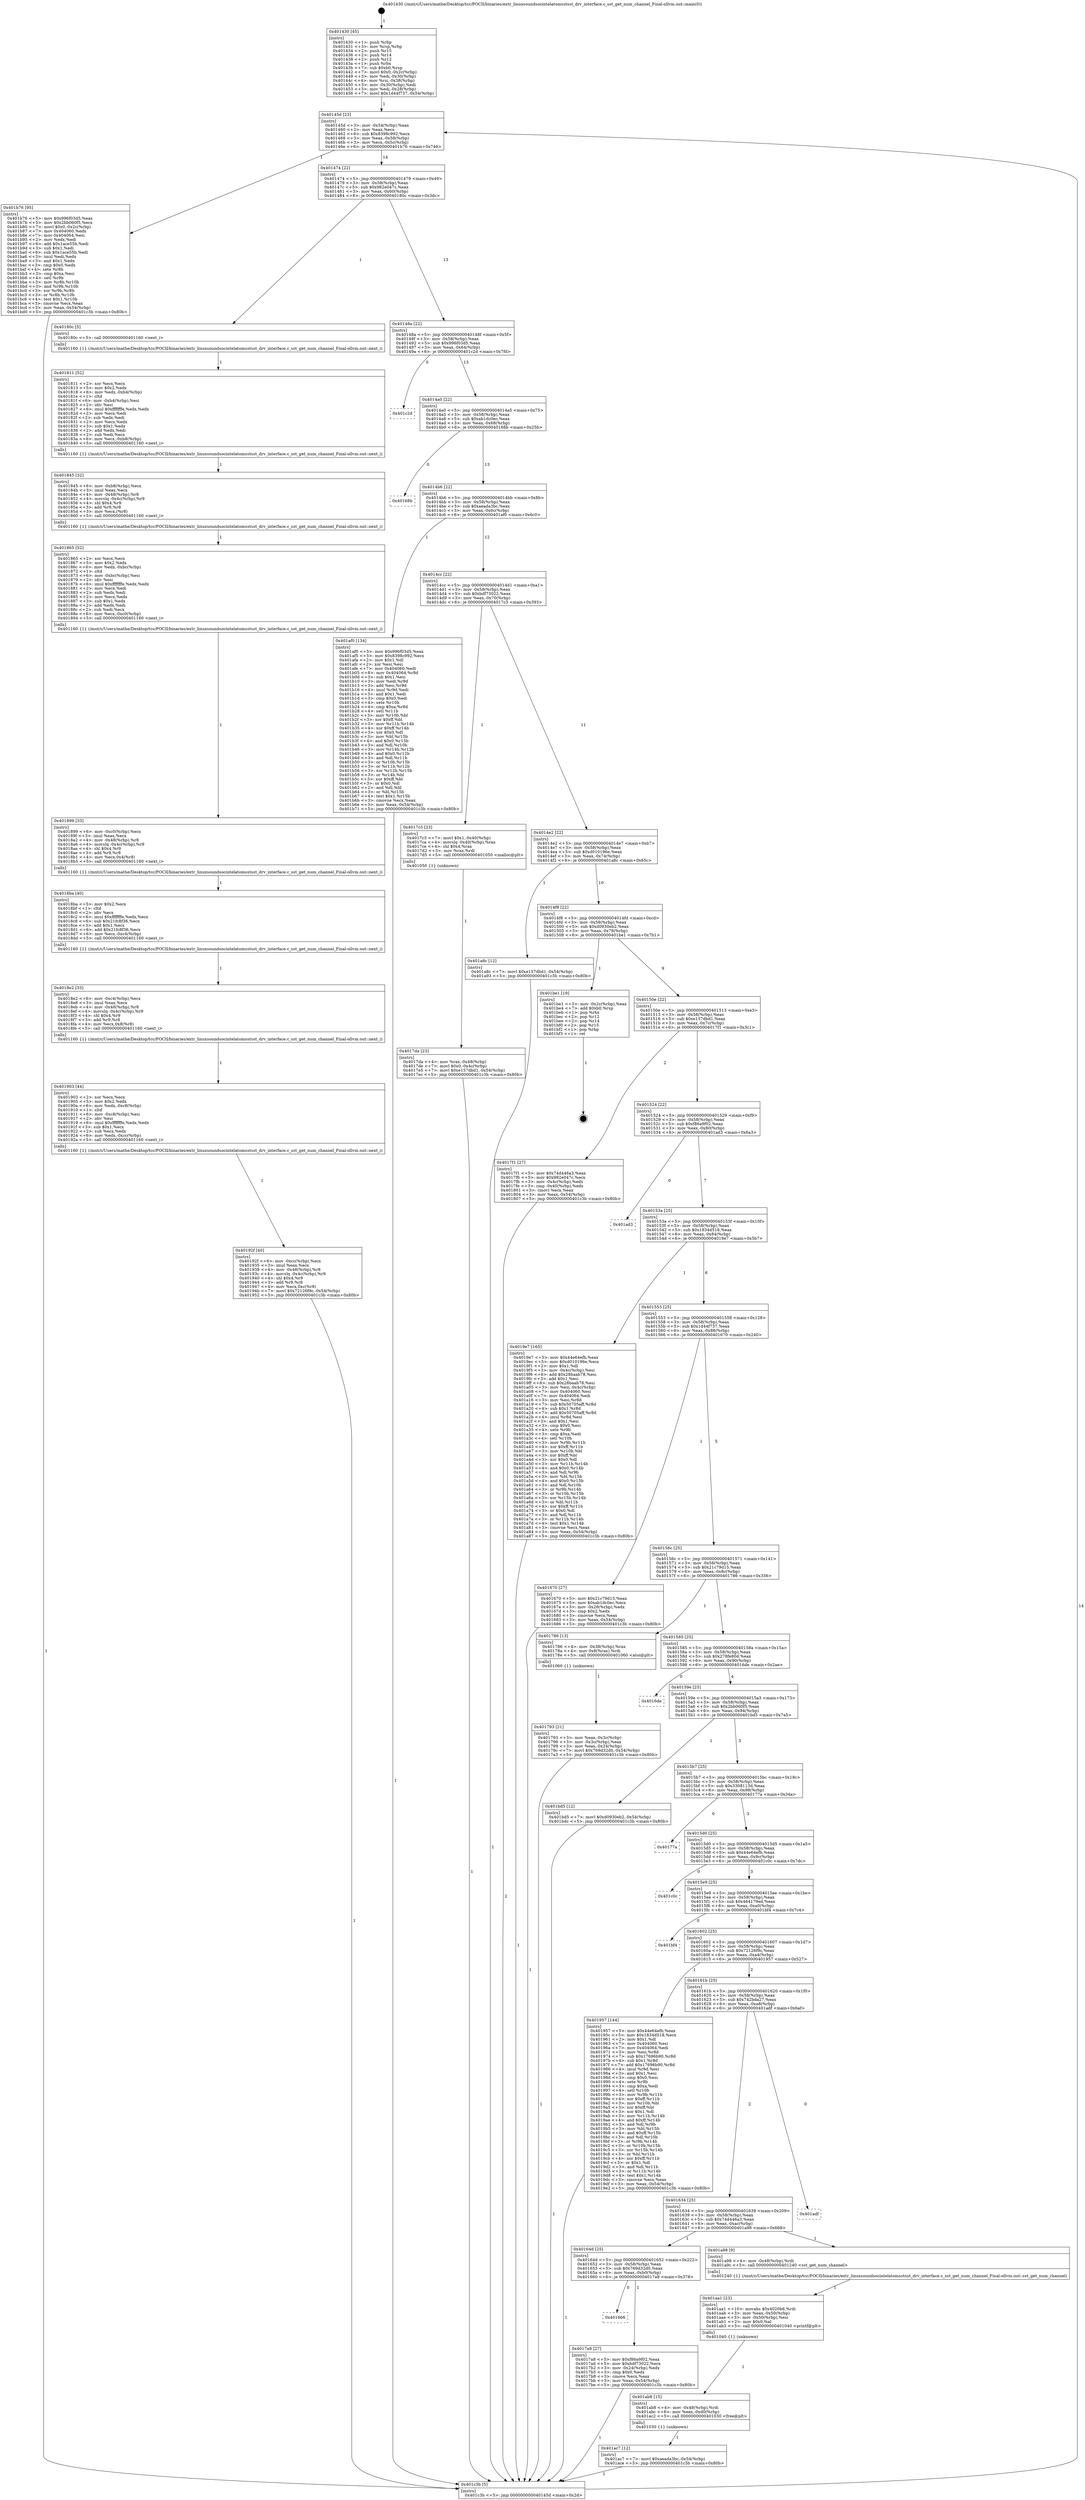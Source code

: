 digraph "0x401430" {
  label = "0x401430 (/mnt/c/Users/mathe/Desktop/tcc/POCII/binaries/extr_linuxsoundsocintelatomsstsst_drv_interface.c_sst_get_num_channel_Final-ollvm.out::main(0))"
  labelloc = "t"
  node[shape=record]

  Entry [label="",width=0.3,height=0.3,shape=circle,fillcolor=black,style=filled]
  "0x40145d" [label="{
     0x40145d [23]\l
     | [instrs]\l
     &nbsp;&nbsp;0x40145d \<+3\>: mov -0x54(%rbp),%eax\l
     &nbsp;&nbsp;0x401460 \<+2\>: mov %eax,%ecx\l
     &nbsp;&nbsp;0x401462 \<+6\>: sub $0x8398c992,%ecx\l
     &nbsp;&nbsp;0x401468 \<+3\>: mov %eax,-0x58(%rbp)\l
     &nbsp;&nbsp;0x40146b \<+3\>: mov %ecx,-0x5c(%rbp)\l
     &nbsp;&nbsp;0x40146e \<+6\>: je 0000000000401b76 \<main+0x746\>\l
  }"]
  "0x401b76" [label="{
     0x401b76 [95]\l
     | [instrs]\l
     &nbsp;&nbsp;0x401b76 \<+5\>: mov $0x996f03d5,%eax\l
     &nbsp;&nbsp;0x401b7b \<+5\>: mov $0x2bb060f5,%ecx\l
     &nbsp;&nbsp;0x401b80 \<+7\>: movl $0x0,-0x2c(%rbp)\l
     &nbsp;&nbsp;0x401b87 \<+7\>: mov 0x404060,%edx\l
     &nbsp;&nbsp;0x401b8e \<+7\>: mov 0x404064,%esi\l
     &nbsp;&nbsp;0x401b95 \<+2\>: mov %edx,%edi\l
     &nbsp;&nbsp;0x401b97 \<+6\>: add $0x1ace55b,%edi\l
     &nbsp;&nbsp;0x401b9d \<+3\>: sub $0x1,%edi\l
     &nbsp;&nbsp;0x401ba0 \<+6\>: sub $0x1ace55b,%edi\l
     &nbsp;&nbsp;0x401ba6 \<+3\>: imul %edi,%edx\l
     &nbsp;&nbsp;0x401ba9 \<+3\>: and $0x1,%edx\l
     &nbsp;&nbsp;0x401bac \<+3\>: cmp $0x0,%edx\l
     &nbsp;&nbsp;0x401baf \<+4\>: sete %r8b\l
     &nbsp;&nbsp;0x401bb3 \<+3\>: cmp $0xa,%esi\l
     &nbsp;&nbsp;0x401bb6 \<+4\>: setl %r9b\l
     &nbsp;&nbsp;0x401bba \<+3\>: mov %r8b,%r10b\l
     &nbsp;&nbsp;0x401bbd \<+3\>: and %r9b,%r10b\l
     &nbsp;&nbsp;0x401bc0 \<+3\>: xor %r9b,%r8b\l
     &nbsp;&nbsp;0x401bc3 \<+3\>: or %r8b,%r10b\l
     &nbsp;&nbsp;0x401bc6 \<+4\>: test $0x1,%r10b\l
     &nbsp;&nbsp;0x401bca \<+3\>: cmovne %ecx,%eax\l
     &nbsp;&nbsp;0x401bcd \<+3\>: mov %eax,-0x54(%rbp)\l
     &nbsp;&nbsp;0x401bd0 \<+5\>: jmp 0000000000401c3b \<main+0x80b\>\l
  }"]
  "0x401474" [label="{
     0x401474 [22]\l
     | [instrs]\l
     &nbsp;&nbsp;0x401474 \<+5\>: jmp 0000000000401479 \<main+0x49\>\l
     &nbsp;&nbsp;0x401479 \<+3\>: mov -0x58(%rbp),%eax\l
     &nbsp;&nbsp;0x40147c \<+5\>: sub $0x982e047c,%eax\l
     &nbsp;&nbsp;0x401481 \<+3\>: mov %eax,-0x60(%rbp)\l
     &nbsp;&nbsp;0x401484 \<+6\>: je 000000000040180c \<main+0x3dc\>\l
  }"]
  Exit [label="",width=0.3,height=0.3,shape=circle,fillcolor=black,style=filled,peripheries=2]
  "0x40180c" [label="{
     0x40180c [5]\l
     | [instrs]\l
     &nbsp;&nbsp;0x40180c \<+5\>: call 0000000000401160 \<next_i\>\l
     | [calls]\l
     &nbsp;&nbsp;0x401160 \{1\} (/mnt/c/Users/mathe/Desktop/tcc/POCII/binaries/extr_linuxsoundsocintelatomsstsst_drv_interface.c_sst_get_num_channel_Final-ollvm.out::next_i)\l
  }"]
  "0x40148a" [label="{
     0x40148a [22]\l
     | [instrs]\l
     &nbsp;&nbsp;0x40148a \<+5\>: jmp 000000000040148f \<main+0x5f\>\l
     &nbsp;&nbsp;0x40148f \<+3\>: mov -0x58(%rbp),%eax\l
     &nbsp;&nbsp;0x401492 \<+5\>: sub $0x996f03d5,%eax\l
     &nbsp;&nbsp;0x401497 \<+3\>: mov %eax,-0x64(%rbp)\l
     &nbsp;&nbsp;0x40149a \<+6\>: je 0000000000401c2d \<main+0x7fd\>\l
  }"]
  "0x401ac7" [label="{
     0x401ac7 [12]\l
     | [instrs]\l
     &nbsp;&nbsp;0x401ac7 \<+7\>: movl $0xaeada3bc,-0x54(%rbp)\l
     &nbsp;&nbsp;0x401ace \<+5\>: jmp 0000000000401c3b \<main+0x80b\>\l
  }"]
  "0x401c2d" [label="{
     0x401c2d\l
  }", style=dashed]
  "0x4014a0" [label="{
     0x4014a0 [22]\l
     | [instrs]\l
     &nbsp;&nbsp;0x4014a0 \<+5\>: jmp 00000000004014a5 \<main+0x75\>\l
     &nbsp;&nbsp;0x4014a5 \<+3\>: mov -0x58(%rbp),%eax\l
     &nbsp;&nbsp;0x4014a8 \<+5\>: sub $0xab1dc0ec,%eax\l
     &nbsp;&nbsp;0x4014ad \<+3\>: mov %eax,-0x68(%rbp)\l
     &nbsp;&nbsp;0x4014b0 \<+6\>: je 000000000040168b \<main+0x25b\>\l
  }"]
  "0x401ab8" [label="{
     0x401ab8 [15]\l
     | [instrs]\l
     &nbsp;&nbsp;0x401ab8 \<+4\>: mov -0x48(%rbp),%rdi\l
     &nbsp;&nbsp;0x401abc \<+6\>: mov %eax,-0xd0(%rbp)\l
     &nbsp;&nbsp;0x401ac2 \<+5\>: call 0000000000401030 \<free@plt\>\l
     | [calls]\l
     &nbsp;&nbsp;0x401030 \{1\} (unknown)\l
  }"]
  "0x40168b" [label="{
     0x40168b\l
  }", style=dashed]
  "0x4014b6" [label="{
     0x4014b6 [22]\l
     | [instrs]\l
     &nbsp;&nbsp;0x4014b6 \<+5\>: jmp 00000000004014bb \<main+0x8b\>\l
     &nbsp;&nbsp;0x4014bb \<+3\>: mov -0x58(%rbp),%eax\l
     &nbsp;&nbsp;0x4014be \<+5\>: sub $0xaeada3bc,%eax\l
     &nbsp;&nbsp;0x4014c3 \<+3\>: mov %eax,-0x6c(%rbp)\l
     &nbsp;&nbsp;0x4014c6 \<+6\>: je 0000000000401af0 \<main+0x6c0\>\l
  }"]
  "0x401aa1" [label="{
     0x401aa1 [23]\l
     | [instrs]\l
     &nbsp;&nbsp;0x401aa1 \<+10\>: movabs $0x4020b6,%rdi\l
     &nbsp;&nbsp;0x401aab \<+3\>: mov %eax,-0x50(%rbp)\l
     &nbsp;&nbsp;0x401aae \<+3\>: mov -0x50(%rbp),%esi\l
     &nbsp;&nbsp;0x401ab1 \<+2\>: mov $0x0,%al\l
     &nbsp;&nbsp;0x401ab3 \<+5\>: call 0000000000401040 \<printf@plt\>\l
     | [calls]\l
     &nbsp;&nbsp;0x401040 \{1\} (unknown)\l
  }"]
  "0x401af0" [label="{
     0x401af0 [134]\l
     | [instrs]\l
     &nbsp;&nbsp;0x401af0 \<+5\>: mov $0x996f03d5,%eax\l
     &nbsp;&nbsp;0x401af5 \<+5\>: mov $0x8398c992,%ecx\l
     &nbsp;&nbsp;0x401afa \<+2\>: mov $0x1,%dl\l
     &nbsp;&nbsp;0x401afc \<+2\>: xor %esi,%esi\l
     &nbsp;&nbsp;0x401afe \<+7\>: mov 0x404060,%edi\l
     &nbsp;&nbsp;0x401b05 \<+8\>: mov 0x404064,%r8d\l
     &nbsp;&nbsp;0x401b0d \<+3\>: sub $0x1,%esi\l
     &nbsp;&nbsp;0x401b10 \<+3\>: mov %edi,%r9d\l
     &nbsp;&nbsp;0x401b13 \<+3\>: add %esi,%r9d\l
     &nbsp;&nbsp;0x401b16 \<+4\>: imul %r9d,%edi\l
     &nbsp;&nbsp;0x401b1a \<+3\>: and $0x1,%edi\l
     &nbsp;&nbsp;0x401b1d \<+3\>: cmp $0x0,%edi\l
     &nbsp;&nbsp;0x401b20 \<+4\>: sete %r10b\l
     &nbsp;&nbsp;0x401b24 \<+4\>: cmp $0xa,%r8d\l
     &nbsp;&nbsp;0x401b28 \<+4\>: setl %r11b\l
     &nbsp;&nbsp;0x401b2c \<+3\>: mov %r10b,%bl\l
     &nbsp;&nbsp;0x401b2f \<+3\>: xor $0xff,%bl\l
     &nbsp;&nbsp;0x401b32 \<+3\>: mov %r11b,%r14b\l
     &nbsp;&nbsp;0x401b35 \<+4\>: xor $0xff,%r14b\l
     &nbsp;&nbsp;0x401b39 \<+3\>: xor $0x0,%dl\l
     &nbsp;&nbsp;0x401b3c \<+3\>: mov %bl,%r15b\l
     &nbsp;&nbsp;0x401b3f \<+4\>: and $0x0,%r15b\l
     &nbsp;&nbsp;0x401b43 \<+3\>: and %dl,%r10b\l
     &nbsp;&nbsp;0x401b46 \<+3\>: mov %r14b,%r12b\l
     &nbsp;&nbsp;0x401b49 \<+4\>: and $0x0,%r12b\l
     &nbsp;&nbsp;0x401b4d \<+3\>: and %dl,%r11b\l
     &nbsp;&nbsp;0x401b50 \<+3\>: or %r10b,%r15b\l
     &nbsp;&nbsp;0x401b53 \<+3\>: or %r11b,%r12b\l
     &nbsp;&nbsp;0x401b56 \<+3\>: xor %r12b,%r15b\l
     &nbsp;&nbsp;0x401b59 \<+3\>: or %r14b,%bl\l
     &nbsp;&nbsp;0x401b5c \<+3\>: xor $0xff,%bl\l
     &nbsp;&nbsp;0x401b5f \<+3\>: or $0x0,%dl\l
     &nbsp;&nbsp;0x401b62 \<+2\>: and %dl,%bl\l
     &nbsp;&nbsp;0x401b64 \<+3\>: or %bl,%r15b\l
     &nbsp;&nbsp;0x401b67 \<+4\>: test $0x1,%r15b\l
     &nbsp;&nbsp;0x401b6b \<+3\>: cmovne %ecx,%eax\l
     &nbsp;&nbsp;0x401b6e \<+3\>: mov %eax,-0x54(%rbp)\l
     &nbsp;&nbsp;0x401b71 \<+5\>: jmp 0000000000401c3b \<main+0x80b\>\l
  }"]
  "0x4014cc" [label="{
     0x4014cc [22]\l
     | [instrs]\l
     &nbsp;&nbsp;0x4014cc \<+5\>: jmp 00000000004014d1 \<main+0xa1\>\l
     &nbsp;&nbsp;0x4014d1 \<+3\>: mov -0x58(%rbp),%eax\l
     &nbsp;&nbsp;0x4014d4 \<+5\>: sub $0xbdf73022,%eax\l
     &nbsp;&nbsp;0x4014d9 \<+3\>: mov %eax,-0x70(%rbp)\l
     &nbsp;&nbsp;0x4014dc \<+6\>: je 00000000004017c3 \<main+0x393\>\l
  }"]
  "0x40192f" [label="{
     0x40192f [40]\l
     | [instrs]\l
     &nbsp;&nbsp;0x40192f \<+6\>: mov -0xcc(%rbp),%ecx\l
     &nbsp;&nbsp;0x401935 \<+3\>: imul %eax,%ecx\l
     &nbsp;&nbsp;0x401938 \<+4\>: mov -0x48(%rbp),%r8\l
     &nbsp;&nbsp;0x40193c \<+4\>: movslq -0x4c(%rbp),%r9\l
     &nbsp;&nbsp;0x401940 \<+4\>: shl $0x4,%r9\l
     &nbsp;&nbsp;0x401944 \<+3\>: add %r9,%r8\l
     &nbsp;&nbsp;0x401947 \<+4\>: mov %ecx,0xc(%r8)\l
     &nbsp;&nbsp;0x40194b \<+7\>: movl $0x72126f9c,-0x54(%rbp)\l
     &nbsp;&nbsp;0x401952 \<+5\>: jmp 0000000000401c3b \<main+0x80b\>\l
  }"]
  "0x4017c3" [label="{
     0x4017c3 [23]\l
     | [instrs]\l
     &nbsp;&nbsp;0x4017c3 \<+7\>: movl $0x1,-0x40(%rbp)\l
     &nbsp;&nbsp;0x4017ca \<+4\>: movslq -0x40(%rbp),%rax\l
     &nbsp;&nbsp;0x4017ce \<+4\>: shl $0x4,%rax\l
     &nbsp;&nbsp;0x4017d2 \<+3\>: mov %rax,%rdi\l
     &nbsp;&nbsp;0x4017d5 \<+5\>: call 0000000000401050 \<malloc@plt\>\l
     | [calls]\l
     &nbsp;&nbsp;0x401050 \{1\} (unknown)\l
  }"]
  "0x4014e2" [label="{
     0x4014e2 [22]\l
     | [instrs]\l
     &nbsp;&nbsp;0x4014e2 \<+5\>: jmp 00000000004014e7 \<main+0xb7\>\l
     &nbsp;&nbsp;0x4014e7 \<+3\>: mov -0x58(%rbp),%eax\l
     &nbsp;&nbsp;0x4014ea \<+5\>: sub $0xd010196e,%eax\l
     &nbsp;&nbsp;0x4014ef \<+3\>: mov %eax,-0x74(%rbp)\l
     &nbsp;&nbsp;0x4014f2 \<+6\>: je 0000000000401a8c \<main+0x65c\>\l
  }"]
  "0x401903" [label="{
     0x401903 [44]\l
     | [instrs]\l
     &nbsp;&nbsp;0x401903 \<+2\>: xor %ecx,%ecx\l
     &nbsp;&nbsp;0x401905 \<+5\>: mov $0x2,%edx\l
     &nbsp;&nbsp;0x40190a \<+6\>: mov %edx,-0xc8(%rbp)\l
     &nbsp;&nbsp;0x401910 \<+1\>: cltd\l
     &nbsp;&nbsp;0x401911 \<+6\>: mov -0xc8(%rbp),%esi\l
     &nbsp;&nbsp;0x401917 \<+2\>: idiv %esi\l
     &nbsp;&nbsp;0x401919 \<+6\>: imul $0xfffffffe,%edx,%edx\l
     &nbsp;&nbsp;0x40191f \<+3\>: sub $0x1,%ecx\l
     &nbsp;&nbsp;0x401922 \<+2\>: sub %ecx,%edx\l
     &nbsp;&nbsp;0x401924 \<+6\>: mov %edx,-0xcc(%rbp)\l
     &nbsp;&nbsp;0x40192a \<+5\>: call 0000000000401160 \<next_i\>\l
     | [calls]\l
     &nbsp;&nbsp;0x401160 \{1\} (/mnt/c/Users/mathe/Desktop/tcc/POCII/binaries/extr_linuxsoundsocintelatomsstsst_drv_interface.c_sst_get_num_channel_Final-ollvm.out::next_i)\l
  }"]
  "0x401a8c" [label="{
     0x401a8c [12]\l
     | [instrs]\l
     &nbsp;&nbsp;0x401a8c \<+7\>: movl $0xe157dbd1,-0x54(%rbp)\l
     &nbsp;&nbsp;0x401a93 \<+5\>: jmp 0000000000401c3b \<main+0x80b\>\l
  }"]
  "0x4014f8" [label="{
     0x4014f8 [22]\l
     | [instrs]\l
     &nbsp;&nbsp;0x4014f8 \<+5\>: jmp 00000000004014fd \<main+0xcd\>\l
     &nbsp;&nbsp;0x4014fd \<+3\>: mov -0x58(%rbp),%eax\l
     &nbsp;&nbsp;0x401500 \<+5\>: sub $0xd0930eb2,%eax\l
     &nbsp;&nbsp;0x401505 \<+3\>: mov %eax,-0x78(%rbp)\l
     &nbsp;&nbsp;0x401508 \<+6\>: je 0000000000401be1 \<main+0x7b1\>\l
  }"]
  "0x4018e2" [label="{
     0x4018e2 [33]\l
     | [instrs]\l
     &nbsp;&nbsp;0x4018e2 \<+6\>: mov -0xc4(%rbp),%ecx\l
     &nbsp;&nbsp;0x4018e8 \<+3\>: imul %eax,%ecx\l
     &nbsp;&nbsp;0x4018eb \<+4\>: mov -0x48(%rbp),%r8\l
     &nbsp;&nbsp;0x4018ef \<+4\>: movslq -0x4c(%rbp),%r9\l
     &nbsp;&nbsp;0x4018f3 \<+4\>: shl $0x4,%r9\l
     &nbsp;&nbsp;0x4018f7 \<+3\>: add %r9,%r8\l
     &nbsp;&nbsp;0x4018fa \<+4\>: mov %ecx,0x8(%r8)\l
     &nbsp;&nbsp;0x4018fe \<+5\>: call 0000000000401160 \<next_i\>\l
     | [calls]\l
     &nbsp;&nbsp;0x401160 \{1\} (/mnt/c/Users/mathe/Desktop/tcc/POCII/binaries/extr_linuxsoundsocintelatomsstsst_drv_interface.c_sst_get_num_channel_Final-ollvm.out::next_i)\l
  }"]
  "0x401be1" [label="{
     0x401be1 [19]\l
     | [instrs]\l
     &nbsp;&nbsp;0x401be1 \<+3\>: mov -0x2c(%rbp),%eax\l
     &nbsp;&nbsp;0x401be4 \<+7\>: add $0xb0,%rsp\l
     &nbsp;&nbsp;0x401beb \<+1\>: pop %rbx\l
     &nbsp;&nbsp;0x401bec \<+2\>: pop %r12\l
     &nbsp;&nbsp;0x401bee \<+2\>: pop %r14\l
     &nbsp;&nbsp;0x401bf0 \<+2\>: pop %r15\l
     &nbsp;&nbsp;0x401bf2 \<+1\>: pop %rbp\l
     &nbsp;&nbsp;0x401bf3 \<+1\>: ret\l
  }"]
  "0x40150e" [label="{
     0x40150e [22]\l
     | [instrs]\l
     &nbsp;&nbsp;0x40150e \<+5\>: jmp 0000000000401513 \<main+0xe3\>\l
     &nbsp;&nbsp;0x401513 \<+3\>: mov -0x58(%rbp),%eax\l
     &nbsp;&nbsp;0x401516 \<+5\>: sub $0xe157dbd1,%eax\l
     &nbsp;&nbsp;0x40151b \<+3\>: mov %eax,-0x7c(%rbp)\l
     &nbsp;&nbsp;0x40151e \<+6\>: je 00000000004017f1 \<main+0x3c1\>\l
  }"]
  "0x4018ba" [label="{
     0x4018ba [40]\l
     | [instrs]\l
     &nbsp;&nbsp;0x4018ba \<+5\>: mov $0x2,%ecx\l
     &nbsp;&nbsp;0x4018bf \<+1\>: cltd\l
     &nbsp;&nbsp;0x4018c0 \<+2\>: idiv %ecx\l
     &nbsp;&nbsp;0x4018c2 \<+6\>: imul $0xfffffffe,%edx,%ecx\l
     &nbsp;&nbsp;0x4018c8 \<+6\>: sub $0x21fc8f36,%ecx\l
     &nbsp;&nbsp;0x4018ce \<+3\>: add $0x1,%ecx\l
     &nbsp;&nbsp;0x4018d1 \<+6\>: add $0x21fc8f36,%ecx\l
     &nbsp;&nbsp;0x4018d7 \<+6\>: mov %ecx,-0xc4(%rbp)\l
     &nbsp;&nbsp;0x4018dd \<+5\>: call 0000000000401160 \<next_i\>\l
     | [calls]\l
     &nbsp;&nbsp;0x401160 \{1\} (/mnt/c/Users/mathe/Desktop/tcc/POCII/binaries/extr_linuxsoundsocintelatomsstsst_drv_interface.c_sst_get_num_channel_Final-ollvm.out::next_i)\l
  }"]
  "0x4017f1" [label="{
     0x4017f1 [27]\l
     | [instrs]\l
     &nbsp;&nbsp;0x4017f1 \<+5\>: mov $0x74d446a3,%eax\l
     &nbsp;&nbsp;0x4017f6 \<+5\>: mov $0x982e047c,%ecx\l
     &nbsp;&nbsp;0x4017fb \<+3\>: mov -0x4c(%rbp),%edx\l
     &nbsp;&nbsp;0x4017fe \<+3\>: cmp -0x40(%rbp),%edx\l
     &nbsp;&nbsp;0x401801 \<+3\>: cmovl %ecx,%eax\l
     &nbsp;&nbsp;0x401804 \<+3\>: mov %eax,-0x54(%rbp)\l
     &nbsp;&nbsp;0x401807 \<+5\>: jmp 0000000000401c3b \<main+0x80b\>\l
  }"]
  "0x401524" [label="{
     0x401524 [22]\l
     | [instrs]\l
     &nbsp;&nbsp;0x401524 \<+5\>: jmp 0000000000401529 \<main+0xf9\>\l
     &nbsp;&nbsp;0x401529 \<+3\>: mov -0x58(%rbp),%eax\l
     &nbsp;&nbsp;0x40152c \<+5\>: sub $0xf86a9f02,%eax\l
     &nbsp;&nbsp;0x401531 \<+3\>: mov %eax,-0x80(%rbp)\l
     &nbsp;&nbsp;0x401534 \<+6\>: je 0000000000401ad3 \<main+0x6a3\>\l
  }"]
  "0x401899" [label="{
     0x401899 [33]\l
     | [instrs]\l
     &nbsp;&nbsp;0x401899 \<+6\>: mov -0xc0(%rbp),%ecx\l
     &nbsp;&nbsp;0x40189f \<+3\>: imul %eax,%ecx\l
     &nbsp;&nbsp;0x4018a2 \<+4\>: mov -0x48(%rbp),%r8\l
     &nbsp;&nbsp;0x4018a6 \<+4\>: movslq -0x4c(%rbp),%r9\l
     &nbsp;&nbsp;0x4018aa \<+4\>: shl $0x4,%r9\l
     &nbsp;&nbsp;0x4018ae \<+3\>: add %r9,%r8\l
     &nbsp;&nbsp;0x4018b1 \<+4\>: mov %ecx,0x4(%r8)\l
     &nbsp;&nbsp;0x4018b5 \<+5\>: call 0000000000401160 \<next_i\>\l
     | [calls]\l
     &nbsp;&nbsp;0x401160 \{1\} (/mnt/c/Users/mathe/Desktop/tcc/POCII/binaries/extr_linuxsoundsocintelatomsstsst_drv_interface.c_sst_get_num_channel_Final-ollvm.out::next_i)\l
  }"]
  "0x401ad3" [label="{
     0x401ad3\l
  }", style=dashed]
  "0x40153a" [label="{
     0x40153a [25]\l
     | [instrs]\l
     &nbsp;&nbsp;0x40153a \<+5\>: jmp 000000000040153f \<main+0x10f\>\l
     &nbsp;&nbsp;0x40153f \<+3\>: mov -0x58(%rbp),%eax\l
     &nbsp;&nbsp;0x401542 \<+5\>: sub $0x1834d518,%eax\l
     &nbsp;&nbsp;0x401547 \<+6\>: mov %eax,-0x84(%rbp)\l
     &nbsp;&nbsp;0x40154d \<+6\>: je 00000000004019e7 \<main+0x5b7\>\l
  }"]
  "0x401865" [label="{
     0x401865 [52]\l
     | [instrs]\l
     &nbsp;&nbsp;0x401865 \<+2\>: xor %ecx,%ecx\l
     &nbsp;&nbsp;0x401867 \<+5\>: mov $0x2,%edx\l
     &nbsp;&nbsp;0x40186c \<+6\>: mov %edx,-0xbc(%rbp)\l
     &nbsp;&nbsp;0x401872 \<+1\>: cltd\l
     &nbsp;&nbsp;0x401873 \<+6\>: mov -0xbc(%rbp),%esi\l
     &nbsp;&nbsp;0x401879 \<+2\>: idiv %esi\l
     &nbsp;&nbsp;0x40187b \<+6\>: imul $0xfffffffe,%edx,%edx\l
     &nbsp;&nbsp;0x401881 \<+2\>: mov %ecx,%edi\l
     &nbsp;&nbsp;0x401883 \<+2\>: sub %edx,%edi\l
     &nbsp;&nbsp;0x401885 \<+2\>: mov %ecx,%edx\l
     &nbsp;&nbsp;0x401887 \<+3\>: sub $0x1,%edx\l
     &nbsp;&nbsp;0x40188a \<+2\>: add %edx,%edi\l
     &nbsp;&nbsp;0x40188c \<+2\>: sub %edi,%ecx\l
     &nbsp;&nbsp;0x40188e \<+6\>: mov %ecx,-0xc0(%rbp)\l
     &nbsp;&nbsp;0x401894 \<+5\>: call 0000000000401160 \<next_i\>\l
     | [calls]\l
     &nbsp;&nbsp;0x401160 \{1\} (/mnt/c/Users/mathe/Desktop/tcc/POCII/binaries/extr_linuxsoundsocintelatomsstsst_drv_interface.c_sst_get_num_channel_Final-ollvm.out::next_i)\l
  }"]
  "0x4019e7" [label="{
     0x4019e7 [165]\l
     | [instrs]\l
     &nbsp;&nbsp;0x4019e7 \<+5\>: mov $0x44e64efb,%eax\l
     &nbsp;&nbsp;0x4019ec \<+5\>: mov $0xd010196e,%ecx\l
     &nbsp;&nbsp;0x4019f1 \<+2\>: mov $0x1,%dl\l
     &nbsp;&nbsp;0x4019f3 \<+3\>: mov -0x4c(%rbp),%esi\l
     &nbsp;&nbsp;0x4019f6 \<+6\>: add $0x28baab78,%esi\l
     &nbsp;&nbsp;0x4019fc \<+3\>: add $0x1,%esi\l
     &nbsp;&nbsp;0x4019ff \<+6\>: sub $0x28baab78,%esi\l
     &nbsp;&nbsp;0x401a05 \<+3\>: mov %esi,-0x4c(%rbp)\l
     &nbsp;&nbsp;0x401a08 \<+7\>: mov 0x404060,%esi\l
     &nbsp;&nbsp;0x401a0f \<+7\>: mov 0x404064,%edi\l
     &nbsp;&nbsp;0x401a16 \<+3\>: mov %esi,%r8d\l
     &nbsp;&nbsp;0x401a19 \<+7\>: sub $0x50705aff,%r8d\l
     &nbsp;&nbsp;0x401a20 \<+4\>: sub $0x1,%r8d\l
     &nbsp;&nbsp;0x401a24 \<+7\>: add $0x50705aff,%r8d\l
     &nbsp;&nbsp;0x401a2b \<+4\>: imul %r8d,%esi\l
     &nbsp;&nbsp;0x401a2f \<+3\>: and $0x1,%esi\l
     &nbsp;&nbsp;0x401a32 \<+3\>: cmp $0x0,%esi\l
     &nbsp;&nbsp;0x401a35 \<+4\>: sete %r9b\l
     &nbsp;&nbsp;0x401a39 \<+3\>: cmp $0xa,%edi\l
     &nbsp;&nbsp;0x401a3c \<+4\>: setl %r10b\l
     &nbsp;&nbsp;0x401a40 \<+3\>: mov %r9b,%r11b\l
     &nbsp;&nbsp;0x401a43 \<+4\>: xor $0xff,%r11b\l
     &nbsp;&nbsp;0x401a47 \<+3\>: mov %r10b,%bl\l
     &nbsp;&nbsp;0x401a4a \<+3\>: xor $0xff,%bl\l
     &nbsp;&nbsp;0x401a4d \<+3\>: xor $0x0,%dl\l
     &nbsp;&nbsp;0x401a50 \<+3\>: mov %r11b,%r14b\l
     &nbsp;&nbsp;0x401a53 \<+4\>: and $0x0,%r14b\l
     &nbsp;&nbsp;0x401a57 \<+3\>: and %dl,%r9b\l
     &nbsp;&nbsp;0x401a5a \<+3\>: mov %bl,%r15b\l
     &nbsp;&nbsp;0x401a5d \<+4\>: and $0x0,%r15b\l
     &nbsp;&nbsp;0x401a61 \<+3\>: and %dl,%r10b\l
     &nbsp;&nbsp;0x401a64 \<+3\>: or %r9b,%r14b\l
     &nbsp;&nbsp;0x401a67 \<+3\>: or %r10b,%r15b\l
     &nbsp;&nbsp;0x401a6a \<+3\>: xor %r15b,%r14b\l
     &nbsp;&nbsp;0x401a6d \<+3\>: or %bl,%r11b\l
     &nbsp;&nbsp;0x401a70 \<+4\>: xor $0xff,%r11b\l
     &nbsp;&nbsp;0x401a74 \<+3\>: or $0x0,%dl\l
     &nbsp;&nbsp;0x401a77 \<+3\>: and %dl,%r11b\l
     &nbsp;&nbsp;0x401a7a \<+3\>: or %r11b,%r14b\l
     &nbsp;&nbsp;0x401a7d \<+4\>: test $0x1,%r14b\l
     &nbsp;&nbsp;0x401a81 \<+3\>: cmovne %ecx,%eax\l
     &nbsp;&nbsp;0x401a84 \<+3\>: mov %eax,-0x54(%rbp)\l
     &nbsp;&nbsp;0x401a87 \<+5\>: jmp 0000000000401c3b \<main+0x80b\>\l
  }"]
  "0x401553" [label="{
     0x401553 [25]\l
     | [instrs]\l
     &nbsp;&nbsp;0x401553 \<+5\>: jmp 0000000000401558 \<main+0x128\>\l
     &nbsp;&nbsp;0x401558 \<+3\>: mov -0x58(%rbp),%eax\l
     &nbsp;&nbsp;0x40155b \<+5\>: sub $0x1d44f737,%eax\l
     &nbsp;&nbsp;0x401560 \<+6\>: mov %eax,-0x88(%rbp)\l
     &nbsp;&nbsp;0x401566 \<+6\>: je 0000000000401670 \<main+0x240\>\l
  }"]
  "0x401845" [label="{
     0x401845 [32]\l
     | [instrs]\l
     &nbsp;&nbsp;0x401845 \<+6\>: mov -0xb8(%rbp),%ecx\l
     &nbsp;&nbsp;0x40184b \<+3\>: imul %eax,%ecx\l
     &nbsp;&nbsp;0x40184e \<+4\>: mov -0x48(%rbp),%r8\l
     &nbsp;&nbsp;0x401852 \<+4\>: movslq -0x4c(%rbp),%r9\l
     &nbsp;&nbsp;0x401856 \<+4\>: shl $0x4,%r9\l
     &nbsp;&nbsp;0x40185a \<+3\>: add %r9,%r8\l
     &nbsp;&nbsp;0x40185d \<+3\>: mov %ecx,(%r8)\l
     &nbsp;&nbsp;0x401860 \<+5\>: call 0000000000401160 \<next_i\>\l
     | [calls]\l
     &nbsp;&nbsp;0x401160 \{1\} (/mnt/c/Users/mathe/Desktop/tcc/POCII/binaries/extr_linuxsoundsocintelatomsstsst_drv_interface.c_sst_get_num_channel_Final-ollvm.out::next_i)\l
  }"]
  "0x401670" [label="{
     0x401670 [27]\l
     | [instrs]\l
     &nbsp;&nbsp;0x401670 \<+5\>: mov $0x21c79d15,%eax\l
     &nbsp;&nbsp;0x401675 \<+5\>: mov $0xab1dc0ec,%ecx\l
     &nbsp;&nbsp;0x40167a \<+3\>: mov -0x28(%rbp),%edx\l
     &nbsp;&nbsp;0x40167d \<+3\>: cmp $0x2,%edx\l
     &nbsp;&nbsp;0x401680 \<+3\>: cmovne %ecx,%eax\l
     &nbsp;&nbsp;0x401683 \<+3\>: mov %eax,-0x54(%rbp)\l
     &nbsp;&nbsp;0x401686 \<+5\>: jmp 0000000000401c3b \<main+0x80b\>\l
  }"]
  "0x40156c" [label="{
     0x40156c [25]\l
     | [instrs]\l
     &nbsp;&nbsp;0x40156c \<+5\>: jmp 0000000000401571 \<main+0x141\>\l
     &nbsp;&nbsp;0x401571 \<+3\>: mov -0x58(%rbp),%eax\l
     &nbsp;&nbsp;0x401574 \<+5\>: sub $0x21c79d15,%eax\l
     &nbsp;&nbsp;0x401579 \<+6\>: mov %eax,-0x8c(%rbp)\l
     &nbsp;&nbsp;0x40157f \<+6\>: je 0000000000401786 \<main+0x356\>\l
  }"]
  "0x401c3b" [label="{
     0x401c3b [5]\l
     | [instrs]\l
     &nbsp;&nbsp;0x401c3b \<+5\>: jmp 000000000040145d \<main+0x2d\>\l
  }"]
  "0x401430" [label="{
     0x401430 [45]\l
     | [instrs]\l
     &nbsp;&nbsp;0x401430 \<+1\>: push %rbp\l
     &nbsp;&nbsp;0x401431 \<+3\>: mov %rsp,%rbp\l
     &nbsp;&nbsp;0x401434 \<+2\>: push %r15\l
     &nbsp;&nbsp;0x401436 \<+2\>: push %r14\l
     &nbsp;&nbsp;0x401438 \<+2\>: push %r12\l
     &nbsp;&nbsp;0x40143a \<+1\>: push %rbx\l
     &nbsp;&nbsp;0x40143b \<+7\>: sub $0xb0,%rsp\l
     &nbsp;&nbsp;0x401442 \<+7\>: movl $0x0,-0x2c(%rbp)\l
     &nbsp;&nbsp;0x401449 \<+3\>: mov %edi,-0x30(%rbp)\l
     &nbsp;&nbsp;0x40144c \<+4\>: mov %rsi,-0x38(%rbp)\l
     &nbsp;&nbsp;0x401450 \<+3\>: mov -0x30(%rbp),%edi\l
     &nbsp;&nbsp;0x401453 \<+3\>: mov %edi,-0x28(%rbp)\l
     &nbsp;&nbsp;0x401456 \<+7\>: movl $0x1d44f737,-0x54(%rbp)\l
  }"]
  "0x401811" [label="{
     0x401811 [52]\l
     | [instrs]\l
     &nbsp;&nbsp;0x401811 \<+2\>: xor %ecx,%ecx\l
     &nbsp;&nbsp;0x401813 \<+5\>: mov $0x2,%edx\l
     &nbsp;&nbsp;0x401818 \<+6\>: mov %edx,-0xb4(%rbp)\l
     &nbsp;&nbsp;0x40181e \<+1\>: cltd\l
     &nbsp;&nbsp;0x40181f \<+6\>: mov -0xb4(%rbp),%esi\l
     &nbsp;&nbsp;0x401825 \<+2\>: idiv %esi\l
     &nbsp;&nbsp;0x401827 \<+6\>: imul $0xfffffffe,%edx,%edx\l
     &nbsp;&nbsp;0x40182d \<+2\>: mov %ecx,%edi\l
     &nbsp;&nbsp;0x40182f \<+2\>: sub %edx,%edi\l
     &nbsp;&nbsp;0x401831 \<+2\>: mov %ecx,%edx\l
     &nbsp;&nbsp;0x401833 \<+3\>: sub $0x1,%edx\l
     &nbsp;&nbsp;0x401836 \<+2\>: add %edx,%edi\l
     &nbsp;&nbsp;0x401838 \<+2\>: sub %edi,%ecx\l
     &nbsp;&nbsp;0x40183a \<+6\>: mov %ecx,-0xb8(%rbp)\l
     &nbsp;&nbsp;0x401840 \<+5\>: call 0000000000401160 \<next_i\>\l
     | [calls]\l
     &nbsp;&nbsp;0x401160 \{1\} (/mnt/c/Users/mathe/Desktop/tcc/POCII/binaries/extr_linuxsoundsocintelatomsstsst_drv_interface.c_sst_get_num_channel_Final-ollvm.out::next_i)\l
  }"]
  "0x401786" [label="{
     0x401786 [13]\l
     | [instrs]\l
     &nbsp;&nbsp;0x401786 \<+4\>: mov -0x38(%rbp),%rax\l
     &nbsp;&nbsp;0x40178a \<+4\>: mov 0x8(%rax),%rdi\l
     &nbsp;&nbsp;0x40178e \<+5\>: call 0000000000401060 \<atoi@plt\>\l
     | [calls]\l
     &nbsp;&nbsp;0x401060 \{1\} (unknown)\l
  }"]
  "0x401585" [label="{
     0x401585 [25]\l
     | [instrs]\l
     &nbsp;&nbsp;0x401585 \<+5\>: jmp 000000000040158a \<main+0x15a\>\l
     &nbsp;&nbsp;0x40158a \<+3\>: mov -0x58(%rbp),%eax\l
     &nbsp;&nbsp;0x40158d \<+5\>: sub $0x278fe80d,%eax\l
     &nbsp;&nbsp;0x401592 \<+6\>: mov %eax,-0x90(%rbp)\l
     &nbsp;&nbsp;0x401598 \<+6\>: je 00000000004016de \<main+0x2ae\>\l
  }"]
  "0x401793" [label="{
     0x401793 [21]\l
     | [instrs]\l
     &nbsp;&nbsp;0x401793 \<+3\>: mov %eax,-0x3c(%rbp)\l
     &nbsp;&nbsp;0x401796 \<+3\>: mov -0x3c(%rbp),%eax\l
     &nbsp;&nbsp;0x401799 \<+3\>: mov %eax,-0x24(%rbp)\l
     &nbsp;&nbsp;0x40179c \<+7\>: movl $0x769d32d0,-0x54(%rbp)\l
     &nbsp;&nbsp;0x4017a3 \<+5\>: jmp 0000000000401c3b \<main+0x80b\>\l
  }"]
  "0x4017da" [label="{
     0x4017da [23]\l
     | [instrs]\l
     &nbsp;&nbsp;0x4017da \<+4\>: mov %rax,-0x48(%rbp)\l
     &nbsp;&nbsp;0x4017de \<+7\>: movl $0x0,-0x4c(%rbp)\l
     &nbsp;&nbsp;0x4017e5 \<+7\>: movl $0xe157dbd1,-0x54(%rbp)\l
     &nbsp;&nbsp;0x4017ec \<+5\>: jmp 0000000000401c3b \<main+0x80b\>\l
  }"]
  "0x4016de" [label="{
     0x4016de\l
  }", style=dashed]
  "0x40159e" [label="{
     0x40159e [25]\l
     | [instrs]\l
     &nbsp;&nbsp;0x40159e \<+5\>: jmp 00000000004015a3 \<main+0x173\>\l
     &nbsp;&nbsp;0x4015a3 \<+3\>: mov -0x58(%rbp),%eax\l
     &nbsp;&nbsp;0x4015a6 \<+5\>: sub $0x2bb060f5,%eax\l
     &nbsp;&nbsp;0x4015ab \<+6\>: mov %eax,-0x94(%rbp)\l
     &nbsp;&nbsp;0x4015b1 \<+6\>: je 0000000000401bd5 \<main+0x7a5\>\l
  }"]
  "0x401666" [label="{
     0x401666\l
  }", style=dashed]
  "0x401bd5" [label="{
     0x401bd5 [12]\l
     | [instrs]\l
     &nbsp;&nbsp;0x401bd5 \<+7\>: movl $0xd0930eb2,-0x54(%rbp)\l
     &nbsp;&nbsp;0x401bdc \<+5\>: jmp 0000000000401c3b \<main+0x80b\>\l
  }"]
  "0x4015b7" [label="{
     0x4015b7 [25]\l
     | [instrs]\l
     &nbsp;&nbsp;0x4015b7 \<+5\>: jmp 00000000004015bc \<main+0x18c\>\l
     &nbsp;&nbsp;0x4015bc \<+3\>: mov -0x58(%rbp),%eax\l
     &nbsp;&nbsp;0x4015bf \<+5\>: sub $0x3308113d,%eax\l
     &nbsp;&nbsp;0x4015c4 \<+6\>: mov %eax,-0x98(%rbp)\l
     &nbsp;&nbsp;0x4015ca \<+6\>: je 000000000040177a \<main+0x34a\>\l
  }"]
  "0x4017a8" [label="{
     0x4017a8 [27]\l
     | [instrs]\l
     &nbsp;&nbsp;0x4017a8 \<+5\>: mov $0xf86a9f02,%eax\l
     &nbsp;&nbsp;0x4017ad \<+5\>: mov $0xbdf73022,%ecx\l
     &nbsp;&nbsp;0x4017b2 \<+3\>: mov -0x24(%rbp),%edx\l
     &nbsp;&nbsp;0x4017b5 \<+3\>: cmp $0x0,%edx\l
     &nbsp;&nbsp;0x4017b8 \<+3\>: cmove %ecx,%eax\l
     &nbsp;&nbsp;0x4017bb \<+3\>: mov %eax,-0x54(%rbp)\l
     &nbsp;&nbsp;0x4017be \<+5\>: jmp 0000000000401c3b \<main+0x80b\>\l
  }"]
  "0x40177a" [label="{
     0x40177a\l
  }", style=dashed]
  "0x4015d0" [label="{
     0x4015d0 [25]\l
     | [instrs]\l
     &nbsp;&nbsp;0x4015d0 \<+5\>: jmp 00000000004015d5 \<main+0x1a5\>\l
     &nbsp;&nbsp;0x4015d5 \<+3\>: mov -0x58(%rbp),%eax\l
     &nbsp;&nbsp;0x4015d8 \<+5\>: sub $0x44e64efb,%eax\l
     &nbsp;&nbsp;0x4015dd \<+6\>: mov %eax,-0x9c(%rbp)\l
     &nbsp;&nbsp;0x4015e3 \<+6\>: je 0000000000401c0c \<main+0x7dc\>\l
  }"]
  "0x40164d" [label="{
     0x40164d [25]\l
     | [instrs]\l
     &nbsp;&nbsp;0x40164d \<+5\>: jmp 0000000000401652 \<main+0x222\>\l
     &nbsp;&nbsp;0x401652 \<+3\>: mov -0x58(%rbp),%eax\l
     &nbsp;&nbsp;0x401655 \<+5\>: sub $0x769d32d0,%eax\l
     &nbsp;&nbsp;0x40165a \<+6\>: mov %eax,-0xb0(%rbp)\l
     &nbsp;&nbsp;0x401660 \<+6\>: je 00000000004017a8 \<main+0x378\>\l
  }"]
  "0x401c0c" [label="{
     0x401c0c\l
  }", style=dashed]
  "0x4015e9" [label="{
     0x4015e9 [25]\l
     | [instrs]\l
     &nbsp;&nbsp;0x4015e9 \<+5\>: jmp 00000000004015ee \<main+0x1be\>\l
     &nbsp;&nbsp;0x4015ee \<+3\>: mov -0x58(%rbp),%eax\l
     &nbsp;&nbsp;0x4015f1 \<+5\>: sub $0x464179ed,%eax\l
     &nbsp;&nbsp;0x4015f6 \<+6\>: mov %eax,-0xa0(%rbp)\l
     &nbsp;&nbsp;0x4015fc \<+6\>: je 0000000000401bf4 \<main+0x7c4\>\l
  }"]
  "0x401a98" [label="{
     0x401a98 [9]\l
     | [instrs]\l
     &nbsp;&nbsp;0x401a98 \<+4\>: mov -0x48(%rbp),%rdi\l
     &nbsp;&nbsp;0x401a9c \<+5\>: call 0000000000401240 \<sst_get_num_channel\>\l
     | [calls]\l
     &nbsp;&nbsp;0x401240 \{1\} (/mnt/c/Users/mathe/Desktop/tcc/POCII/binaries/extr_linuxsoundsocintelatomsstsst_drv_interface.c_sst_get_num_channel_Final-ollvm.out::sst_get_num_channel)\l
  }"]
  "0x401bf4" [label="{
     0x401bf4\l
  }", style=dashed]
  "0x401602" [label="{
     0x401602 [25]\l
     | [instrs]\l
     &nbsp;&nbsp;0x401602 \<+5\>: jmp 0000000000401607 \<main+0x1d7\>\l
     &nbsp;&nbsp;0x401607 \<+3\>: mov -0x58(%rbp),%eax\l
     &nbsp;&nbsp;0x40160a \<+5\>: sub $0x72126f9c,%eax\l
     &nbsp;&nbsp;0x40160f \<+6\>: mov %eax,-0xa4(%rbp)\l
     &nbsp;&nbsp;0x401615 \<+6\>: je 0000000000401957 \<main+0x527\>\l
  }"]
  "0x401634" [label="{
     0x401634 [25]\l
     | [instrs]\l
     &nbsp;&nbsp;0x401634 \<+5\>: jmp 0000000000401639 \<main+0x209\>\l
     &nbsp;&nbsp;0x401639 \<+3\>: mov -0x58(%rbp),%eax\l
     &nbsp;&nbsp;0x40163c \<+5\>: sub $0x74d446a3,%eax\l
     &nbsp;&nbsp;0x401641 \<+6\>: mov %eax,-0xac(%rbp)\l
     &nbsp;&nbsp;0x401647 \<+6\>: je 0000000000401a98 \<main+0x668\>\l
  }"]
  "0x401957" [label="{
     0x401957 [144]\l
     | [instrs]\l
     &nbsp;&nbsp;0x401957 \<+5\>: mov $0x44e64efb,%eax\l
     &nbsp;&nbsp;0x40195c \<+5\>: mov $0x1834d518,%ecx\l
     &nbsp;&nbsp;0x401961 \<+2\>: mov $0x1,%dl\l
     &nbsp;&nbsp;0x401963 \<+7\>: mov 0x404060,%esi\l
     &nbsp;&nbsp;0x40196a \<+7\>: mov 0x404064,%edi\l
     &nbsp;&nbsp;0x401971 \<+3\>: mov %esi,%r8d\l
     &nbsp;&nbsp;0x401974 \<+7\>: sub $0x17696b90,%r8d\l
     &nbsp;&nbsp;0x40197b \<+4\>: sub $0x1,%r8d\l
     &nbsp;&nbsp;0x40197f \<+7\>: add $0x17696b90,%r8d\l
     &nbsp;&nbsp;0x401986 \<+4\>: imul %r8d,%esi\l
     &nbsp;&nbsp;0x40198a \<+3\>: and $0x1,%esi\l
     &nbsp;&nbsp;0x40198d \<+3\>: cmp $0x0,%esi\l
     &nbsp;&nbsp;0x401990 \<+4\>: sete %r9b\l
     &nbsp;&nbsp;0x401994 \<+3\>: cmp $0xa,%edi\l
     &nbsp;&nbsp;0x401997 \<+4\>: setl %r10b\l
     &nbsp;&nbsp;0x40199b \<+3\>: mov %r9b,%r11b\l
     &nbsp;&nbsp;0x40199e \<+4\>: xor $0xff,%r11b\l
     &nbsp;&nbsp;0x4019a2 \<+3\>: mov %r10b,%bl\l
     &nbsp;&nbsp;0x4019a5 \<+3\>: xor $0xff,%bl\l
     &nbsp;&nbsp;0x4019a8 \<+3\>: xor $0x1,%dl\l
     &nbsp;&nbsp;0x4019ab \<+3\>: mov %r11b,%r14b\l
     &nbsp;&nbsp;0x4019ae \<+4\>: and $0xff,%r14b\l
     &nbsp;&nbsp;0x4019b2 \<+3\>: and %dl,%r9b\l
     &nbsp;&nbsp;0x4019b5 \<+3\>: mov %bl,%r15b\l
     &nbsp;&nbsp;0x4019b8 \<+4\>: and $0xff,%r15b\l
     &nbsp;&nbsp;0x4019bc \<+3\>: and %dl,%r10b\l
     &nbsp;&nbsp;0x4019bf \<+3\>: or %r9b,%r14b\l
     &nbsp;&nbsp;0x4019c2 \<+3\>: or %r10b,%r15b\l
     &nbsp;&nbsp;0x4019c5 \<+3\>: xor %r15b,%r14b\l
     &nbsp;&nbsp;0x4019c8 \<+3\>: or %bl,%r11b\l
     &nbsp;&nbsp;0x4019cb \<+4\>: xor $0xff,%r11b\l
     &nbsp;&nbsp;0x4019cf \<+3\>: or $0x1,%dl\l
     &nbsp;&nbsp;0x4019d2 \<+3\>: and %dl,%r11b\l
     &nbsp;&nbsp;0x4019d5 \<+3\>: or %r11b,%r14b\l
     &nbsp;&nbsp;0x4019d8 \<+4\>: test $0x1,%r14b\l
     &nbsp;&nbsp;0x4019dc \<+3\>: cmovne %ecx,%eax\l
     &nbsp;&nbsp;0x4019df \<+3\>: mov %eax,-0x54(%rbp)\l
     &nbsp;&nbsp;0x4019e2 \<+5\>: jmp 0000000000401c3b \<main+0x80b\>\l
  }"]
  "0x40161b" [label="{
     0x40161b [25]\l
     | [instrs]\l
     &nbsp;&nbsp;0x40161b \<+5\>: jmp 0000000000401620 \<main+0x1f0\>\l
     &nbsp;&nbsp;0x401620 \<+3\>: mov -0x58(%rbp),%eax\l
     &nbsp;&nbsp;0x401623 \<+5\>: sub $0x742bda27,%eax\l
     &nbsp;&nbsp;0x401628 \<+6\>: mov %eax,-0xa8(%rbp)\l
     &nbsp;&nbsp;0x40162e \<+6\>: je 0000000000401adf \<main+0x6af\>\l
  }"]
  "0x401adf" [label="{
     0x401adf\l
  }", style=dashed]
  Entry -> "0x401430" [label=" 1"]
  "0x40145d" -> "0x401b76" [label=" 1"]
  "0x40145d" -> "0x401474" [label=" 14"]
  "0x401be1" -> Exit [label=" 1"]
  "0x401474" -> "0x40180c" [label=" 1"]
  "0x401474" -> "0x40148a" [label=" 13"]
  "0x401bd5" -> "0x401c3b" [label=" 1"]
  "0x40148a" -> "0x401c2d" [label=" 0"]
  "0x40148a" -> "0x4014a0" [label=" 13"]
  "0x401b76" -> "0x401c3b" [label=" 1"]
  "0x4014a0" -> "0x40168b" [label=" 0"]
  "0x4014a0" -> "0x4014b6" [label=" 13"]
  "0x401af0" -> "0x401c3b" [label=" 1"]
  "0x4014b6" -> "0x401af0" [label=" 1"]
  "0x4014b6" -> "0x4014cc" [label=" 12"]
  "0x401ac7" -> "0x401c3b" [label=" 1"]
  "0x4014cc" -> "0x4017c3" [label=" 1"]
  "0x4014cc" -> "0x4014e2" [label=" 11"]
  "0x401ab8" -> "0x401ac7" [label=" 1"]
  "0x4014e2" -> "0x401a8c" [label=" 1"]
  "0x4014e2" -> "0x4014f8" [label=" 10"]
  "0x401aa1" -> "0x401ab8" [label=" 1"]
  "0x4014f8" -> "0x401be1" [label=" 1"]
  "0x4014f8" -> "0x40150e" [label=" 9"]
  "0x401a98" -> "0x401aa1" [label=" 1"]
  "0x40150e" -> "0x4017f1" [label=" 2"]
  "0x40150e" -> "0x401524" [label=" 7"]
  "0x401a8c" -> "0x401c3b" [label=" 1"]
  "0x401524" -> "0x401ad3" [label=" 0"]
  "0x401524" -> "0x40153a" [label=" 7"]
  "0x4019e7" -> "0x401c3b" [label=" 1"]
  "0x40153a" -> "0x4019e7" [label=" 1"]
  "0x40153a" -> "0x401553" [label=" 6"]
  "0x401957" -> "0x401c3b" [label=" 1"]
  "0x401553" -> "0x401670" [label=" 1"]
  "0x401553" -> "0x40156c" [label=" 5"]
  "0x401670" -> "0x401c3b" [label=" 1"]
  "0x401430" -> "0x40145d" [label=" 1"]
  "0x401c3b" -> "0x40145d" [label=" 14"]
  "0x40192f" -> "0x401c3b" [label=" 1"]
  "0x40156c" -> "0x401786" [label=" 1"]
  "0x40156c" -> "0x401585" [label=" 4"]
  "0x401786" -> "0x401793" [label=" 1"]
  "0x401793" -> "0x401c3b" [label=" 1"]
  "0x401903" -> "0x40192f" [label=" 1"]
  "0x401585" -> "0x4016de" [label=" 0"]
  "0x401585" -> "0x40159e" [label=" 4"]
  "0x4018e2" -> "0x401903" [label=" 1"]
  "0x40159e" -> "0x401bd5" [label=" 1"]
  "0x40159e" -> "0x4015b7" [label=" 3"]
  "0x4018ba" -> "0x4018e2" [label=" 1"]
  "0x4015b7" -> "0x40177a" [label=" 0"]
  "0x4015b7" -> "0x4015d0" [label=" 3"]
  "0x401899" -> "0x4018ba" [label=" 1"]
  "0x4015d0" -> "0x401c0c" [label=" 0"]
  "0x4015d0" -> "0x4015e9" [label=" 3"]
  "0x401845" -> "0x401865" [label=" 1"]
  "0x4015e9" -> "0x401bf4" [label=" 0"]
  "0x4015e9" -> "0x401602" [label=" 3"]
  "0x401811" -> "0x401845" [label=" 1"]
  "0x401602" -> "0x401957" [label=" 1"]
  "0x401602" -> "0x40161b" [label=" 2"]
  "0x4017f1" -> "0x401c3b" [label=" 2"]
  "0x40161b" -> "0x401adf" [label=" 0"]
  "0x40161b" -> "0x401634" [label=" 2"]
  "0x40180c" -> "0x401811" [label=" 1"]
  "0x401634" -> "0x401a98" [label=" 1"]
  "0x401634" -> "0x40164d" [label=" 1"]
  "0x401865" -> "0x401899" [label=" 1"]
  "0x40164d" -> "0x4017a8" [label=" 1"]
  "0x40164d" -> "0x401666" [label=" 0"]
  "0x4017a8" -> "0x401c3b" [label=" 1"]
  "0x4017c3" -> "0x4017da" [label=" 1"]
  "0x4017da" -> "0x401c3b" [label=" 1"]
}
